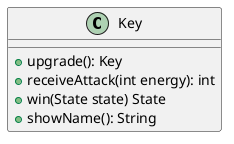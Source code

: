 @startuml
class Key {
    +upgrade(): Key
    +receiveAttack(int energy): int
    +win(State state) State
    +showName(): String
}
@enduml